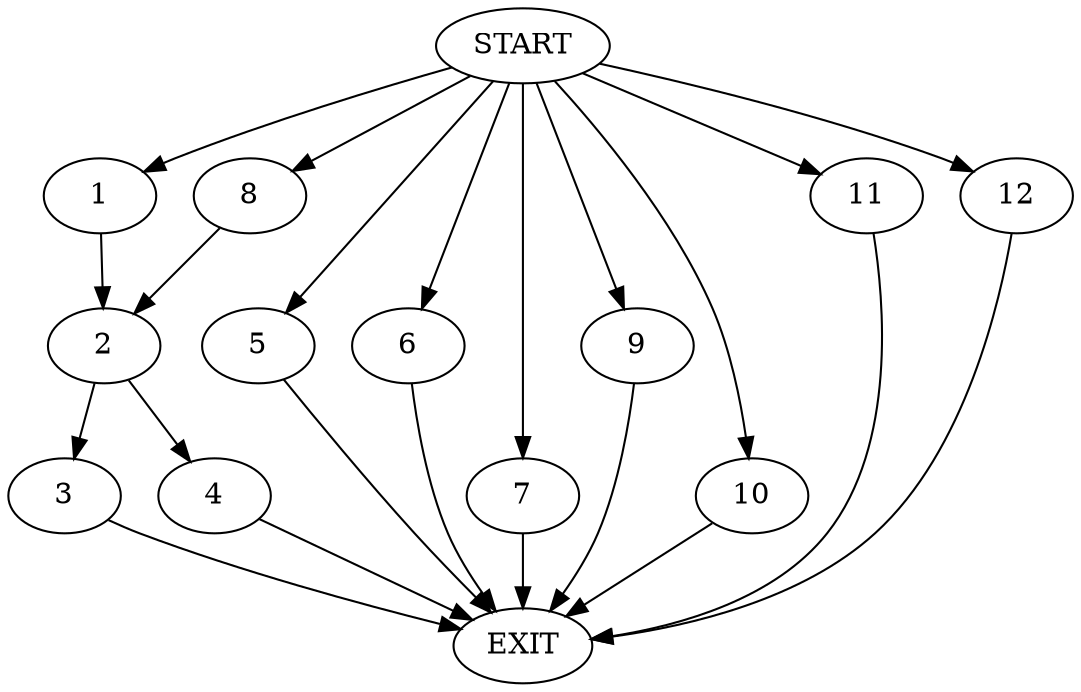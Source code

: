 digraph {
0 [label="START"]
13 [label="EXIT"]
0 -> 1
1 -> 2
2 -> 3
2 -> 4
0 -> 5
5 -> 13
0 -> 6
6 -> 13
0 -> 7
7 -> 13
4 -> 13
0 -> 8
8 -> 2
3 -> 13
0 -> 9
9 -> 13
0 -> 10
10 -> 13
0 -> 11
11 -> 13
0 -> 12
12 -> 13
}
